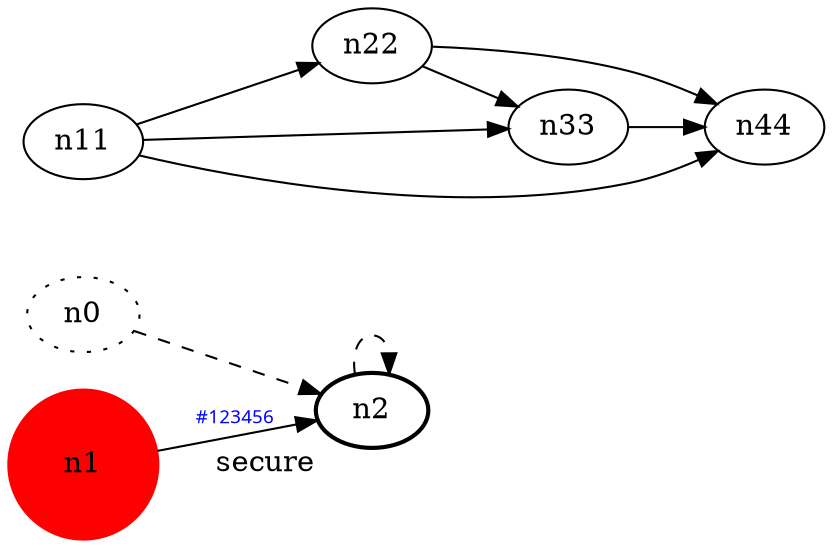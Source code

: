 digraph test5 {
	rankdir=LR;
	fontcolor=blue; /* c0; c1; c0 -- c1 */
	n0 [style=dotted, fillcolor="d\n\l\G"]; // c2; c3; c170141183460469231731687303715884105727 -- c3
	n1 [height=1, width=1, color=red, style=filled];
	n2 [style=bold, xlabel="secure"];
	n0 -> n2 -> n2[style=dashed];
	n1 -> n2 [fontname="comic sans", label="#123456", fontcolor=blue, fontsize=9];
	n11 -> n22;
	n11 -> n33;
	n11 -> n44;
	n22 -> n33;
	n22 -> n44;
	n33 -> n44;
}
